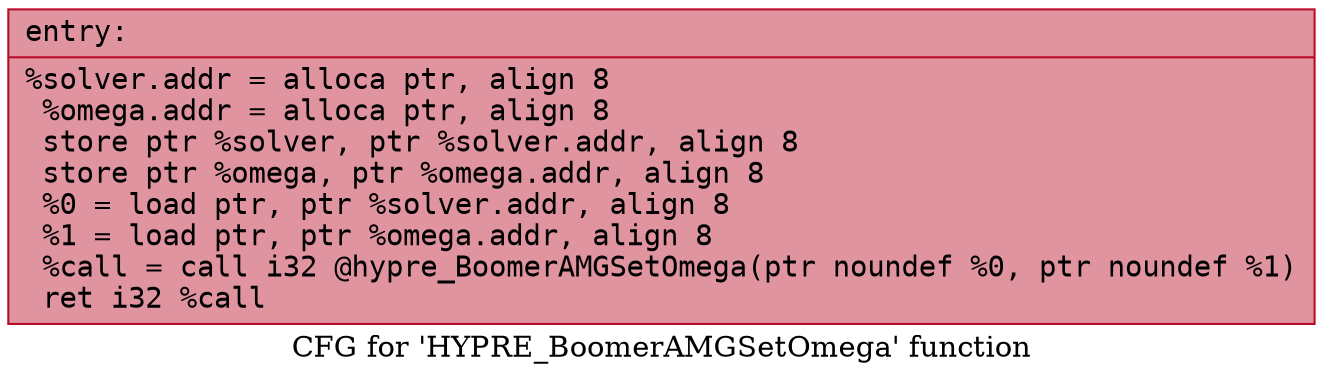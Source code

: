 digraph "CFG for 'HYPRE_BoomerAMGSetOmega' function" {
	label="CFG for 'HYPRE_BoomerAMGSetOmega' function";

	Node0x55f5a9a7a4b0 [shape=record,color="#b70d28ff", style=filled, fillcolor="#b70d2870" fontname="Courier",label="{entry:\l|  %solver.addr = alloca ptr, align 8\l  %omega.addr = alloca ptr, align 8\l  store ptr %solver, ptr %solver.addr, align 8\l  store ptr %omega, ptr %omega.addr, align 8\l  %0 = load ptr, ptr %solver.addr, align 8\l  %1 = load ptr, ptr %omega.addr, align 8\l  %call = call i32 @hypre_BoomerAMGSetOmega(ptr noundef %0, ptr noundef %1)\l  ret i32 %call\l}"];
}
